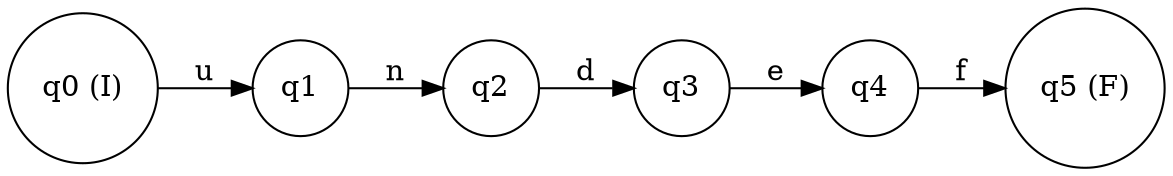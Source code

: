 digraph finite_state_machine {
rankdir=LR;
node [shape = circle];
q0 [label="q0 (I)"];
q1 [label="q1"];
q2 [label="q2"];
q3 [label="q3"];
q4 [label="q4"];
q5 [label="q5 (F)"];
q0 -> q1 [label="u"];
q1 -> q2 [label="n"];
q2 -> q3 [label="d"];
q3 -> q4 [label="e"];
q4 -> q5 [label="f"];
}